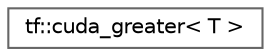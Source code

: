 digraph "类继承关系图"
{
 // LATEX_PDF_SIZE
  bgcolor="transparent";
  edge [fontname=Helvetica,fontsize=10,labelfontname=Helvetica,labelfontsize=10];
  node [fontname=Helvetica,fontsize=10,shape=box,height=0.2,width=0.4];
  rankdir="LR";
  Node0 [id="Node000000",label="tf::cuda_greater\< T \>",height=0.2,width=0.4,color="grey40", fillcolor="white", style="filled",URL="$structtf_1_1cuda__greater.html",tooltip=" "];
}
